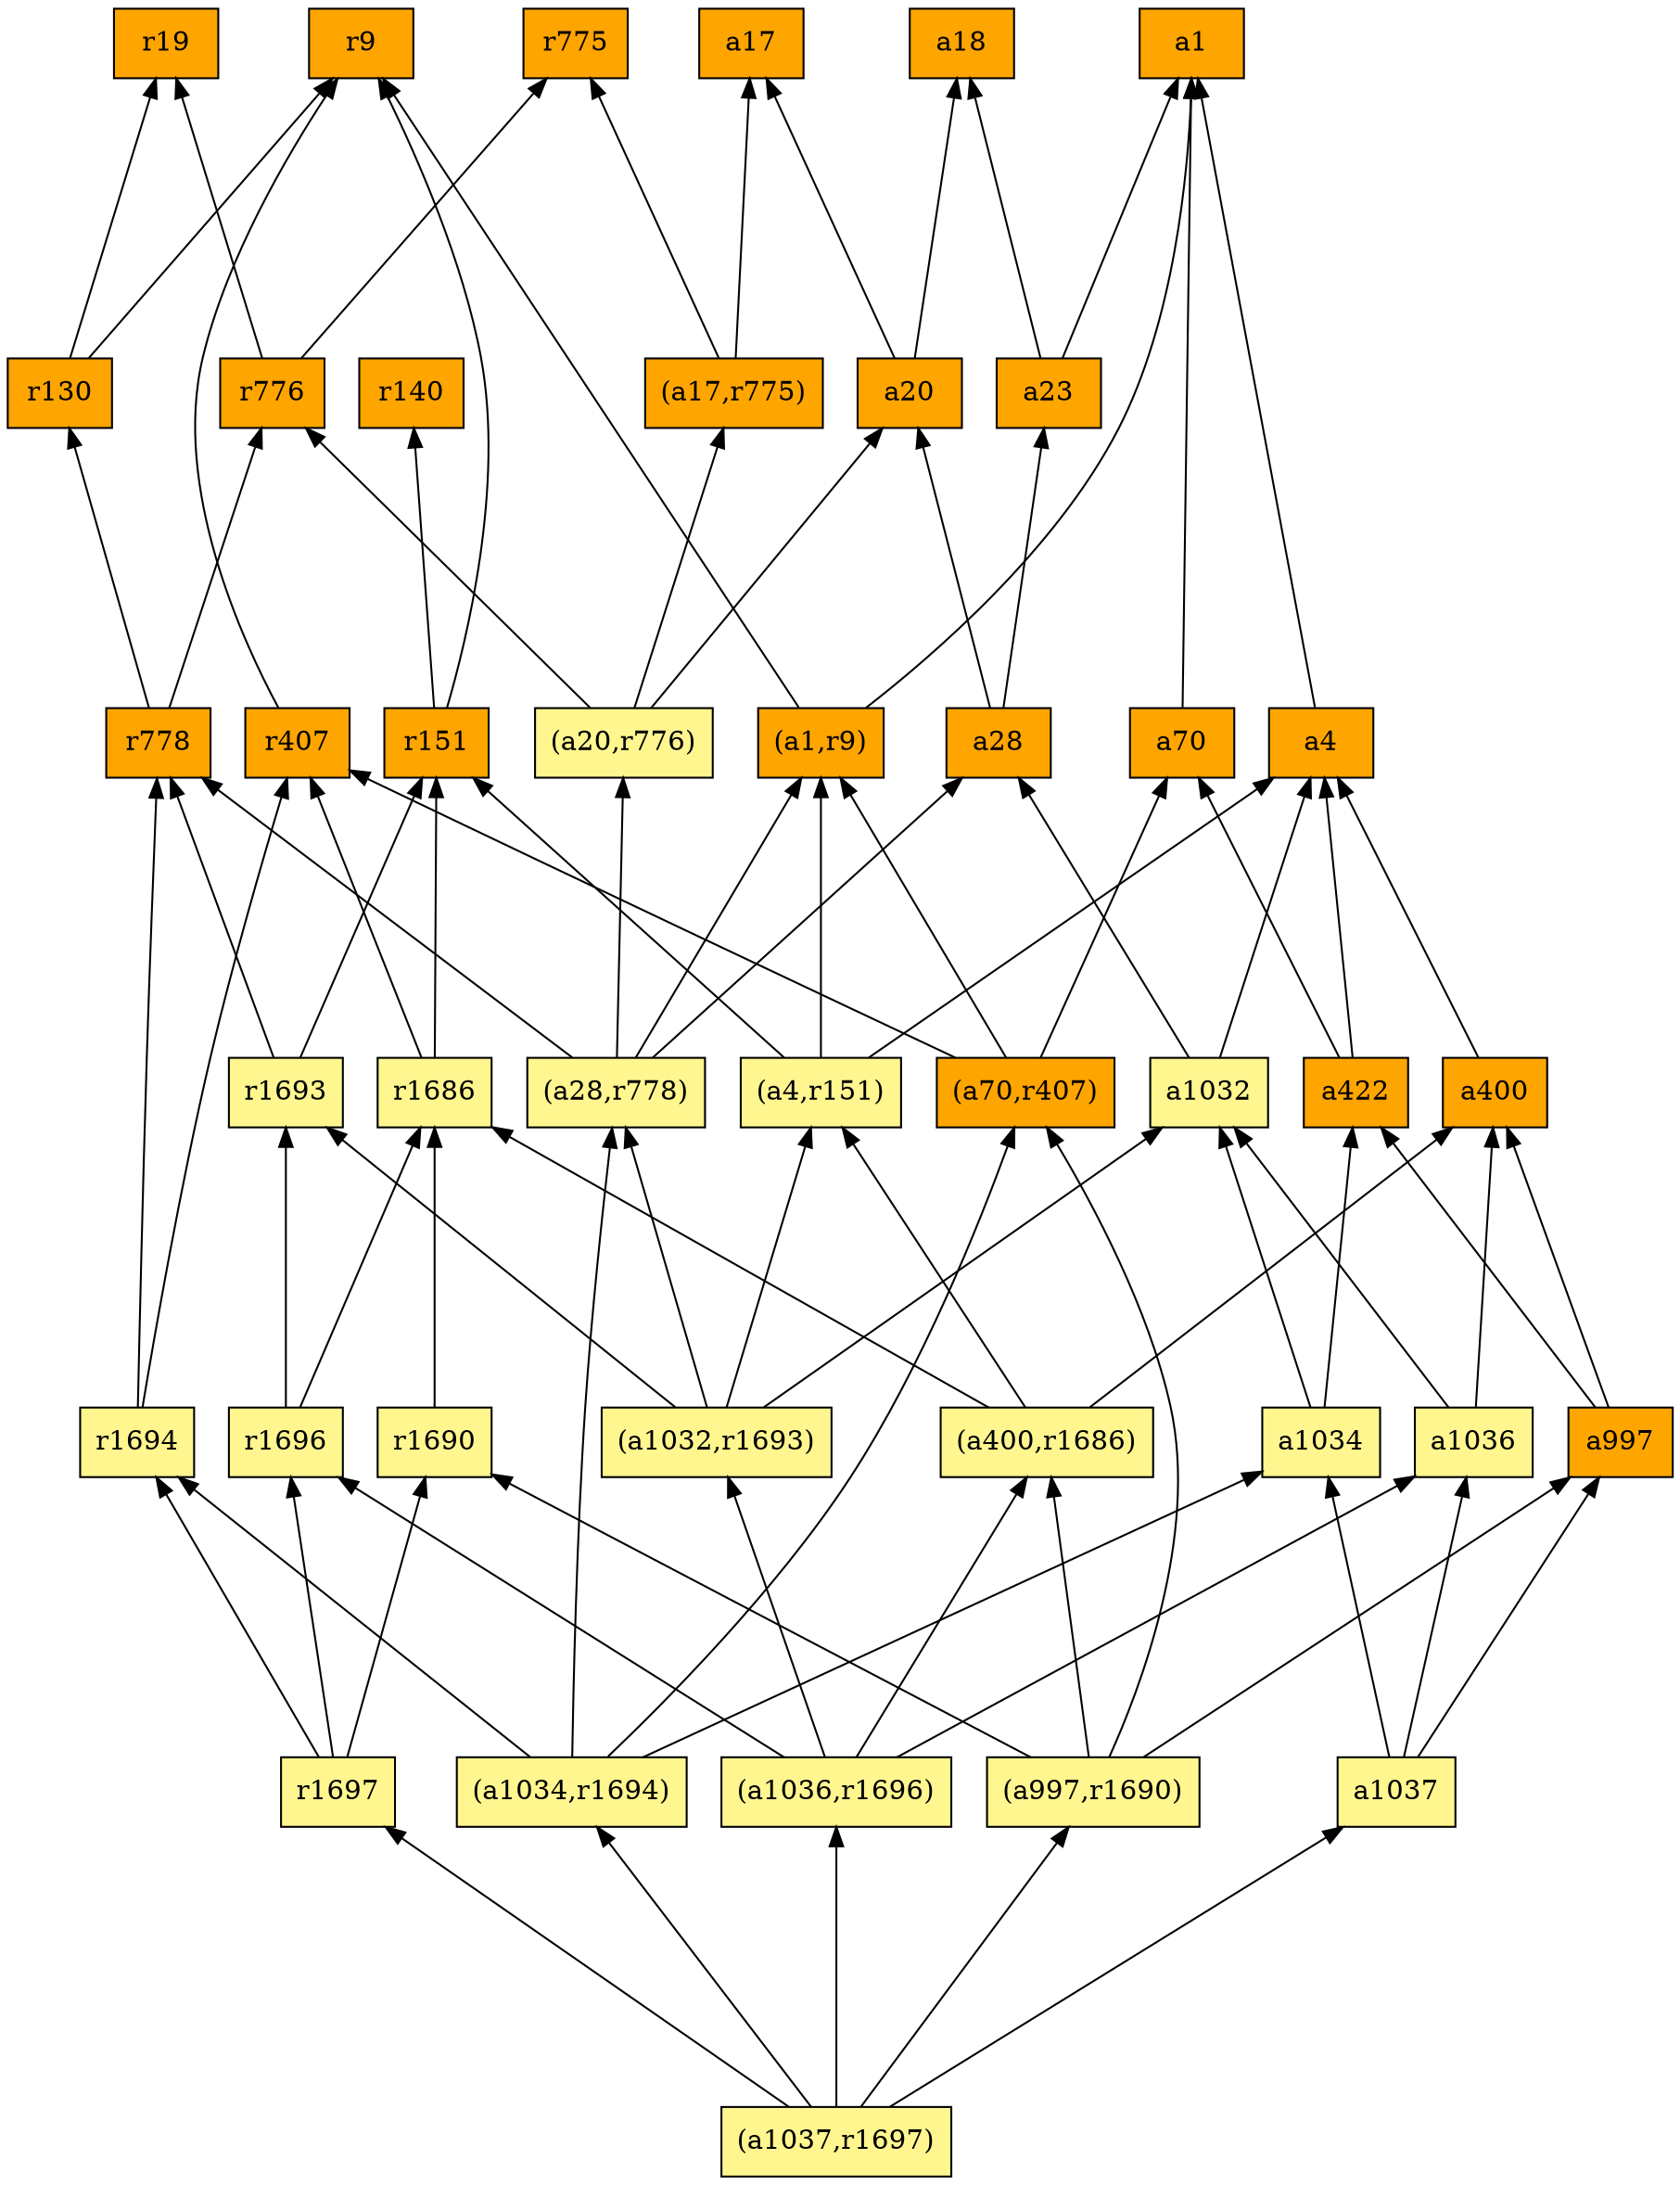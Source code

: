 digraph G {
rankdir=BT;ranksep="2.0";
"(a1,r9)" [shape=record,fillcolor=orange,style=filled,label="{(a1,r9)}"];
"r1697" [shape=record,fillcolor=khaki1,style=filled,label="{r1697}"];
"(a1034,r1694)" [shape=record,fillcolor=khaki1,style=filled,label="{(a1034,r1694)}"];
"(a1036,r1696)" [shape=record,fillcolor=khaki1,style=filled,label="{(a1036,r1696)}"];
"r1696" [shape=record,fillcolor=khaki1,style=filled,label="{r1696}"];
"(a17,r775)" [shape=record,fillcolor=orange,style=filled,label="{(a17,r775)}"];
"(a28,r778)" [shape=record,fillcolor=khaki1,style=filled,label="{(a28,r778)}"];
"r9" [shape=record,fillcolor=orange,style=filled,label="{r9}"];
"a400" [shape=record,fillcolor=orange,style=filled,label="{a400}"];
"a4" [shape=record,fillcolor=orange,style=filled,label="{a4}"];
"a20" [shape=record,fillcolor=orange,style=filled,label="{a20}"];
"(a997,r1690)" [shape=record,fillcolor=khaki1,style=filled,label="{(a997,r1690)}"];
"a70" [shape=record,fillcolor=orange,style=filled,label="{a70}"];
"r1693" [shape=record,fillcolor=khaki1,style=filled,label="{r1693}"];
"a997" [shape=record,fillcolor=orange,style=filled,label="{a997}"];
"(a1037,r1697)" [shape=record,fillcolor=khaki1,style=filled,label="{(a1037,r1697)}"];
"a422" [shape=record,fillcolor=orange,style=filled,label="{a422}"];
"(a4,r151)" [shape=record,fillcolor=khaki1,style=filled,label="{(a4,r151)}"];
"r130" [shape=record,fillcolor=orange,style=filled,label="{r130}"];
"a23" [shape=record,fillcolor=orange,style=filled,label="{a23}"];
"r778" [shape=record,fillcolor=orange,style=filled,label="{r778}"];
"a1037" [shape=record,fillcolor=khaki1,style=filled,label="{a1037}"];
"a17" [shape=record,fillcolor=orange,style=filled,label="{a17}"];
"r1690" [shape=record,fillcolor=khaki1,style=filled,label="{r1690}"];
"(a70,r407)" [shape=record,fillcolor=orange,style=filled,label="{(a70,r407)}"];
"a18" [shape=record,fillcolor=orange,style=filled,label="{a18}"];
"r1694" [shape=record,fillcolor=khaki1,style=filled,label="{r1694}"];
"r1686" [shape=record,fillcolor=khaki1,style=filled,label="{r1686}"];
"a1032" [shape=record,fillcolor=khaki1,style=filled,label="{a1032}"];
"a28" [shape=record,fillcolor=orange,style=filled,label="{a28}"];
"(a20,r776)" [shape=record,fillcolor=khaki1,style=filled,label="{(a20,r776)}"];
"r151" [shape=record,fillcolor=orange,style=filled,label="{r151}"];
"a1" [shape=record,fillcolor=orange,style=filled,label="{a1}"];
"a1034" [shape=record,fillcolor=khaki1,style=filled,label="{a1034}"];
"r140" [shape=record,fillcolor=orange,style=filled,label="{r140}"];
"r775" [shape=record,fillcolor=orange,style=filled,label="{r775}"];
"r776" [shape=record,fillcolor=orange,style=filled,label="{r776}"];
"r19" [shape=record,fillcolor=orange,style=filled,label="{r19}"];
"a1036" [shape=record,fillcolor=khaki1,style=filled,label="{a1036}"];
"r407" [shape=record,fillcolor=orange,style=filled,label="{r407}"];
"(a400,r1686)" [shape=record,fillcolor=khaki1,style=filled,label="{(a400,r1686)}"];
"(a1032,r1693)" [shape=record,fillcolor=khaki1,style=filled,label="{(a1032,r1693)}"];
"(a1,r9)" -> "r9"
"(a1,r9)" -> "a1"
"r1697" -> "r1696"
"r1697" -> "r1690"
"r1697" -> "r1694"
"(a1034,r1694)" -> "a1034"
"(a1034,r1694)" -> "(a70,r407)"
"(a1034,r1694)" -> "r1694"
"(a1034,r1694)" -> "(a28,r778)"
"(a1036,r1696)" -> "a1036"
"(a1036,r1696)" -> "r1696"
"(a1036,r1696)" -> "(a400,r1686)"
"(a1036,r1696)" -> "(a1032,r1693)"
"r1696" -> "r1693"
"r1696" -> "r1686"
"(a17,r775)" -> "r775"
"(a17,r775)" -> "a17"
"(a28,r778)" -> "(a1,r9)"
"(a28,r778)" -> "r778"
"(a28,r778)" -> "a28"
"(a28,r778)" -> "(a20,r776)"
"a400" -> "a4"
"a4" -> "a1"
"a20" -> "a18"
"a20" -> "a17"
"(a997,r1690)" -> "r1690"
"(a997,r1690)" -> "a997"
"(a997,r1690)" -> "(a70,r407)"
"(a997,r1690)" -> "(a400,r1686)"
"a70" -> "a1"
"r1693" -> "r778"
"r1693" -> "r151"
"a997" -> "a422"
"a997" -> "a400"
"(a1037,r1697)" -> "r1697"
"(a1037,r1697)" -> "(a1034,r1694)"
"(a1037,r1697)" -> "(a1036,r1696)"
"(a1037,r1697)" -> "a1037"
"(a1037,r1697)" -> "(a997,r1690)"
"a422" -> "a4"
"a422" -> "a70"
"(a4,r151)" -> "(a1,r9)"
"(a4,r151)" -> "a4"
"(a4,r151)" -> "r151"
"r130" -> "r9"
"r130" -> "r19"
"a23" -> "a1"
"a23" -> "a18"
"r778" -> "r130"
"r778" -> "r776"
"a1037" -> "a1034"
"a1037" -> "a1036"
"a1037" -> "a997"
"r1690" -> "r1686"
"(a70,r407)" -> "(a1,r9)"
"(a70,r407)" -> "a70"
"(a70,r407)" -> "r407"
"r1694" -> "r778"
"r1694" -> "r407"
"r1686" -> "r407"
"r1686" -> "r151"
"a1032" -> "a4"
"a1032" -> "a28"
"a28" -> "a23"
"a28" -> "a20"
"(a20,r776)" -> "r776"
"(a20,r776)" -> "a20"
"(a20,r776)" -> "(a17,r775)"
"r151" -> "r9"
"r151" -> "r140"
"a1034" -> "a1032"
"a1034" -> "a422"
"r776" -> "r775"
"r776" -> "r19"
"a1036" -> "a1032"
"a1036" -> "a400"
"r407" -> "r9"
"(a400,r1686)" -> "a400"
"(a400,r1686)" -> "r1686"
"(a400,r1686)" -> "(a4,r151)"
"(a1032,r1693)" -> "r1693"
"(a1032,r1693)" -> "a1032"
"(a1032,r1693)" -> "(a28,r778)"
"(a1032,r1693)" -> "(a4,r151)"
}